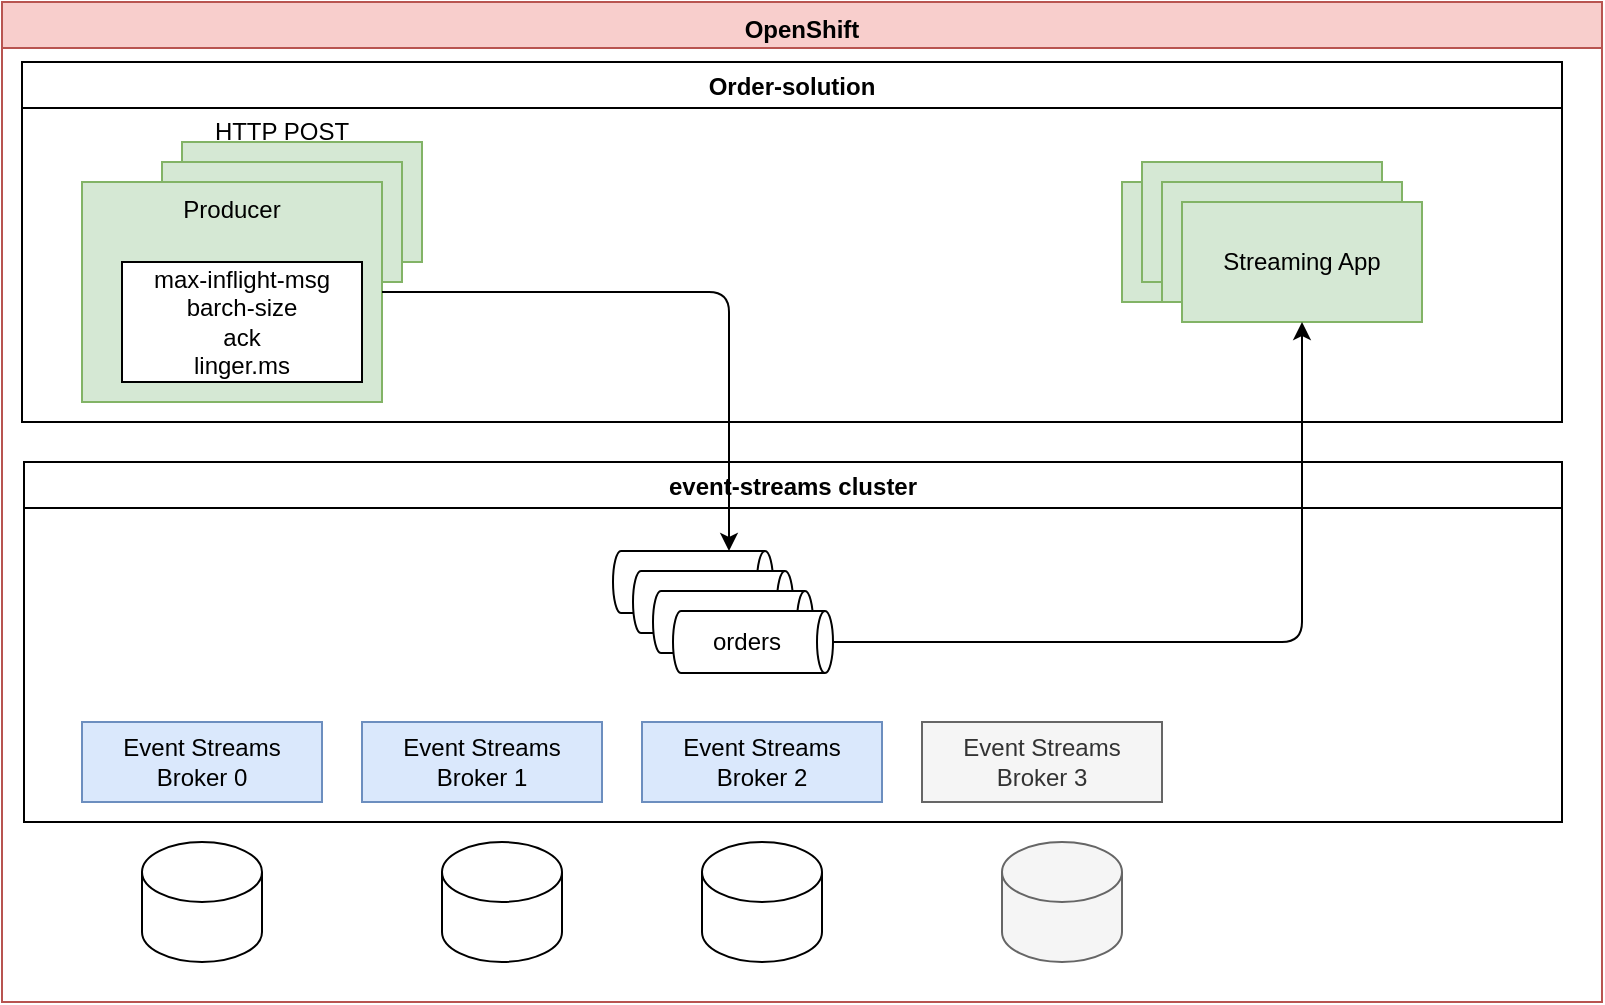 <mxfile>
    <diagram id="rFmOCMcaIkLP6CqxaiLA" name="Page-1">
        <mxGraphModel dx="777" dy="737" grid="1" gridSize="10" guides="1" tooltips="1" connect="1" arrows="1" fold="1" page="1" pageScale="1" pageWidth="850" pageHeight="1100" math="0" shadow="0">
            <root>
                <mxCell id="0"/>
                <mxCell id="1" parent="0"/>
                <mxCell id="2" value="OpenShift" style="swimlane;fillColor=#f8cecc;strokeColor=#b85450;verticalAlign=top;" parent="1" vertex="1">
                    <mxGeometry x="20" y="30" width="800" height="500" as="geometry"/>
                </mxCell>
                <mxCell id="3" value="Order-solution" style="swimlane;" parent="2" vertex="1">
                    <mxGeometry x="10" y="30" width="770" height="180" as="geometry"/>
                </mxCell>
                <mxCell id="18" value="Producer" style="rounded=0;whiteSpace=wrap;html=1;fillColor=#d5e8d4;strokeColor=#82b366;" parent="3" vertex="1">
                    <mxGeometry x="80" y="40" width="120" height="60" as="geometry"/>
                </mxCell>
                <mxCell id="26" value="Streaming App" style="rounded=0;whiteSpace=wrap;html=1;fillColor=#d5e8d4;strokeColor=#82b366;" parent="3" vertex="1">
                    <mxGeometry x="550" y="60" width="120" height="60" as="geometry"/>
                </mxCell>
                <mxCell id="38" value="Streaming App" style="rounded=0;whiteSpace=wrap;html=1;fillColor=#d5e8d4;strokeColor=#82b366;" parent="3" vertex="1">
                    <mxGeometry x="560" y="50" width="120" height="60" as="geometry"/>
                </mxCell>
                <mxCell id="39" value="Streaming App" style="rounded=0;whiteSpace=wrap;html=1;fillColor=#d5e8d4;strokeColor=#82b366;" parent="3" vertex="1">
                    <mxGeometry x="570" y="60" width="120" height="60" as="geometry"/>
                </mxCell>
                <mxCell id="40" value="Streaming App" style="rounded=0;whiteSpace=wrap;html=1;fillColor=#d5e8d4;strokeColor=#82b366;" parent="3" vertex="1">
                    <mxGeometry x="580" y="70" width="120" height="60" as="geometry"/>
                </mxCell>
                <mxCell id="41" value="Producer" style="rounded=0;whiteSpace=wrap;html=1;fillColor=#d5e8d4;strokeColor=#82b366;" parent="3" vertex="1">
                    <mxGeometry x="70" y="50" width="120" height="60" as="geometry"/>
                </mxCell>
                <mxCell id="42" value="Producer" style="rounded=0;whiteSpace=wrap;html=1;fillColor=#d5e8d4;strokeColor=#82b366;verticalAlign=top;" parent="3" vertex="1">
                    <mxGeometry x="30" y="60" width="150" height="110" as="geometry"/>
                </mxCell>
                <mxCell id="45" value="max-inflight-msg&lt;br&gt;barch-size&lt;br&gt;ack&lt;br&gt;linger.ms" style="rounded=0;whiteSpace=wrap;html=1;" parent="3" vertex="1">
                    <mxGeometry x="50" y="100" width="120" height="60" as="geometry"/>
                </mxCell>
                <mxCell id="49" value="HTTP POST" style="text;html=1;strokeColor=none;fillColor=none;align=center;verticalAlign=middle;whiteSpace=wrap;rounded=0;" vertex="1" parent="3">
                    <mxGeometry x="75" y="20" width="110" height="30" as="geometry"/>
                </mxCell>
                <mxCell id="10" value="event-streams cluster" style="swimlane;verticalAlign=middle;textDirection=ltr;horizontal=1;" parent="2" vertex="1">
                    <mxGeometry x="11" y="230" width="769" height="180" as="geometry">
                        <mxRectangle x="11" y="320" width="160" height="23" as="alternateBounds"/>
                    </mxGeometry>
                </mxCell>
                <mxCell id="12" value="Event Streams&lt;br&gt;Broker 0" style="rounded=0;whiteSpace=wrap;html=1;fillColor=#dae8fc;strokeColor=#6c8ebf;" parent="10" vertex="1">
                    <mxGeometry x="29" y="130" width="120" height="40" as="geometry"/>
                </mxCell>
                <mxCell id="13" value="Event Streams&lt;br&gt;Broker 1" style="rounded=0;whiteSpace=wrap;html=1;fillColor=#dae8fc;strokeColor=#6c8ebf;" parent="10" vertex="1">
                    <mxGeometry x="169" y="130" width="120" height="40" as="geometry"/>
                </mxCell>
                <mxCell id="14" value="Event Streams&lt;br&gt;Broker 2" style="rounded=0;whiteSpace=wrap;html=1;fillColor=#dae8fc;strokeColor=#6c8ebf;" parent="10" vertex="1">
                    <mxGeometry x="309" y="130" width="120" height="40" as="geometry"/>
                </mxCell>
                <mxCell id="19" value="orders" style="shape=cylinder3;whiteSpace=wrap;html=1;boundedLbl=1;backgroundOutline=1;size=4;rotation=90;align=center;horizontal=0;" parent="10" vertex="1">
                    <mxGeometry x="319" y="20" width="31" height="80" as="geometry"/>
                </mxCell>
                <mxCell id="37" value="Event Streams&lt;br&gt;Broker 3" style="rounded=0;whiteSpace=wrap;html=1;fillColor=#f5f5f5;strokeColor=#666666;fontColor=#333333;" parent="10" vertex="1">
                    <mxGeometry x="449" y="130" width="120" height="40" as="geometry"/>
                </mxCell>
                <mxCell id="33" value="" style="shape=cylinder3;whiteSpace=wrap;html=1;boundedLbl=1;backgroundOutline=1;size=15;" parent="2" vertex="1">
                    <mxGeometry x="70" y="420" width="60" height="60" as="geometry"/>
                </mxCell>
                <mxCell id="34" value="" style="shape=cylinder3;whiteSpace=wrap;html=1;boundedLbl=1;backgroundOutline=1;size=15;" parent="2" vertex="1">
                    <mxGeometry x="220" y="420" width="60" height="60" as="geometry"/>
                </mxCell>
                <mxCell id="35" value="" style="shape=cylinder3;whiteSpace=wrap;html=1;boundedLbl=1;backgroundOutline=1;size=15;" parent="2" vertex="1">
                    <mxGeometry x="350" y="420" width="60" height="60" as="geometry"/>
                </mxCell>
                <mxCell id="36" value="" style="shape=cylinder3;whiteSpace=wrap;html=1;boundedLbl=1;backgroundOutline=1;size=15;fillColor=#f5f5f5;fontColor=#333333;strokeColor=#666666;" parent="2" vertex="1">
                    <mxGeometry x="500" y="420" width="60" height="60" as="geometry"/>
                </mxCell>
                <mxCell id="43" style="edgeStyle=orthogonalEdgeStyle;html=1;entryX=0;entryY=0;entryDx=0;entryDy=22;entryPerimeter=0;exitX=1;exitY=0.5;exitDx=0;exitDy=0;" parent="2" source="42" target="19" edge="1">
                    <mxGeometry relative="1" as="geometry"/>
                </mxCell>
                <mxCell id="46" value="orders" style="shape=cylinder3;whiteSpace=wrap;html=1;boundedLbl=1;backgroundOutline=1;size=4;rotation=90;align=center;horizontal=0;" vertex="1" parent="1">
                    <mxGeometry x="360" y="290" width="31" height="80" as="geometry"/>
                </mxCell>
                <mxCell id="47" value="orders" style="shape=cylinder3;whiteSpace=wrap;html=1;boundedLbl=1;backgroundOutline=1;size=4;rotation=90;align=center;horizontal=0;" vertex="1" parent="1">
                    <mxGeometry x="370" y="300" width="31" height="80" as="geometry"/>
                </mxCell>
                <mxCell id="48" value="orders" style="shape=cylinder3;whiteSpace=wrap;html=1;boundedLbl=1;backgroundOutline=1;size=4;rotation=90;align=center;horizontal=0;" vertex="1" parent="1">
                    <mxGeometry x="380" y="310" width="31" height="80" as="geometry"/>
                </mxCell>
                <mxCell id="32" style="edgeStyle=orthogonalEdgeStyle;html=1;entryX=0.5;entryY=1;entryDx=0;entryDy=0;exitX=0.5;exitY=0;exitDx=0;exitDy=0;exitPerimeter=0;" parent="1" source="48" target="40" edge="1">
                    <mxGeometry relative="1" as="geometry"/>
                </mxCell>
            </root>
        </mxGraphModel>
    </diagram>
</mxfile>